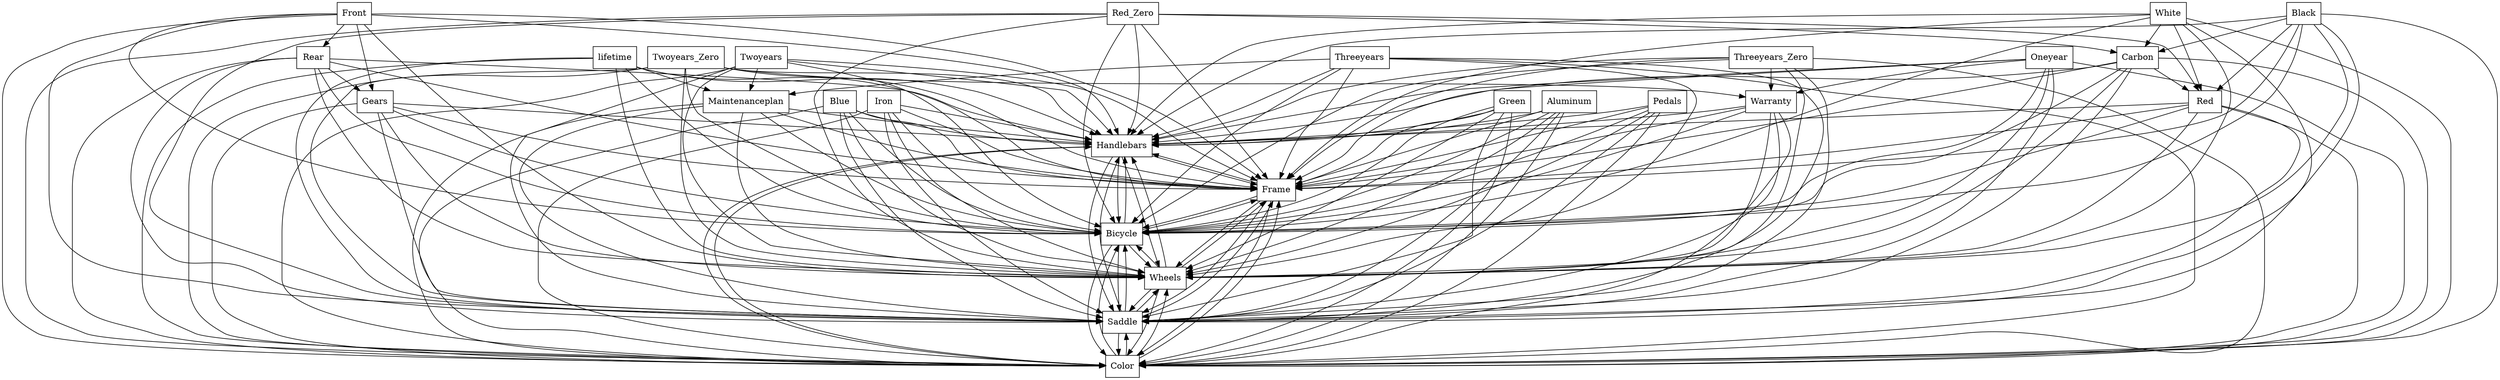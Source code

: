 digraph{
graph [rankdir=TB];
node [shape=box];
edge [arrowhead=normal];
0[label="Red_Zero",]
1[label="Front",]
2[label="Black",]
3[label="Warranty",]
4[label="Handlebars",]
5[label="Rear",]
6[label="Gears",]
7[label="Blue",]
8[label="Carbon",]
9[label="Twoyears",]
10[label="Twoyears_Zero",]
11[label="Maintenanceplan",]
12[label="Frame",]
13[label="Pedals",]
14[label="Red",]
15[label="lifetime",]
16[label="Threeyears_Zero",]
17[label="Threeyears",]
18[label="Color",]
19[label="White",]
20[label="Saddle",]
21[label="Green",]
22[label="Aluminum",]
23[label="Oneyear",]
24[label="Wheels",]
25[label="Bicycle",]
26[label="Iron",]
0->4[label="",]
0->8[label="",]
0->12[label="",]
0->14[label="",]
0->18[label="",]
0->20[label="",]
0->24[label="",]
0->25[label="",]
1->4[label="",]
1->5[label="",]
1->6[label="",]
1->12[label="",]
1->18[label="",]
1->20[label="",]
1->24[label="",]
1->25[label="",]
2->4[label="",]
2->8[label="",]
2->12[label="",]
2->14[label="",]
2->18[label="",]
2->20[label="",]
2->24[label="",]
2->25[label="",]
3->4[label="",]
3->12[label="",]
3->18[label="",]
3->20[label="",]
3->24[label="",]
3->25[label="",]
4->12[label="",]
4->18[label="",]
4->20[label="",]
4->24[label="",]
4->25[label="",]
5->4[label="",]
5->6[label="",]
5->12[label="",]
5->18[label="",]
5->20[label="",]
5->24[label="",]
5->25[label="",]
6->4[label="",]
6->12[label="",]
6->18[label="",]
6->20[label="",]
6->24[label="",]
6->25[label="",]
7->4[label="",]
7->12[label="",]
7->18[label="",]
7->20[label="",]
7->24[label="",]
7->25[label="",]
8->4[label="",]
8->12[label="",]
8->14[label="",]
8->18[label="",]
8->20[label="",]
8->24[label="",]
8->25[label="",]
9->4[label="",]
9->11[label="",]
9->12[label="",]
9->18[label="",]
9->20[label="",]
9->24[label="",]
9->25[label="",]
10->3[label="",]
10->4[label="",]
10->12[label="",]
10->18[label="",]
10->20[label="",]
10->24[label="",]
10->25[label="",]
11->4[label="",]
11->12[label="",]
11->18[label="",]
11->20[label="",]
11->24[label="",]
11->25[label="",]
12->4[label="",]
12->18[label="",]
12->20[label="",]
12->24[label="",]
12->25[label="",]
13->4[label="",]
13->12[label="",]
13->18[label="",]
13->20[label="",]
13->24[label="",]
13->25[label="",]
14->4[label="",]
14->12[label="",]
14->18[label="",]
14->20[label="",]
14->24[label="",]
14->25[label="",]
15->4[label="",]
15->11[label="",]
15->12[label="",]
15->18[label="",]
15->20[label="",]
15->24[label="",]
15->25[label="",]
16->3[label="",]
16->4[label="",]
16->12[label="",]
16->18[label="",]
16->20[label="",]
16->24[label="",]
16->25[label="",]
17->4[label="",]
17->11[label="",]
17->12[label="",]
17->18[label="",]
17->20[label="",]
17->24[label="",]
17->25[label="",]
18->4[label="",]
18->12[label="",]
18->20[label="",]
18->24[label="",]
18->25[label="",]
19->4[label="",]
19->8[label="",]
19->12[label="",]
19->14[label="",]
19->18[label="",]
19->20[label="",]
19->24[label="",]
19->25[label="",]
20->4[label="",]
20->12[label="",]
20->18[label="",]
20->24[label="",]
20->25[label="",]
21->4[label="",]
21->12[label="",]
21->18[label="",]
21->20[label="",]
21->24[label="",]
21->25[label="",]
22->4[label="",]
22->12[label="",]
22->18[label="",]
22->20[label="",]
22->24[label="",]
22->25[label="",]
23->3[label="",]
23->4[label="",]
23->12[label="",]
23->18[label="",]
23->20[label="",]
23->24[label="",]
23->25[label="",]
24->4[label="",]
24->12[label="",]
24->18[label="",]
24->20[label="",]
24->25[label="",]
25->4[label="",]
25->12[label="",]
25->18[label="",]
25->20[label="",]
25->24[label="",]
26->4[label="",]
26->12[label="",]
26->18[label="",]
26->20[label="",]
26->24[label="",]
26->25[label="",]
}
